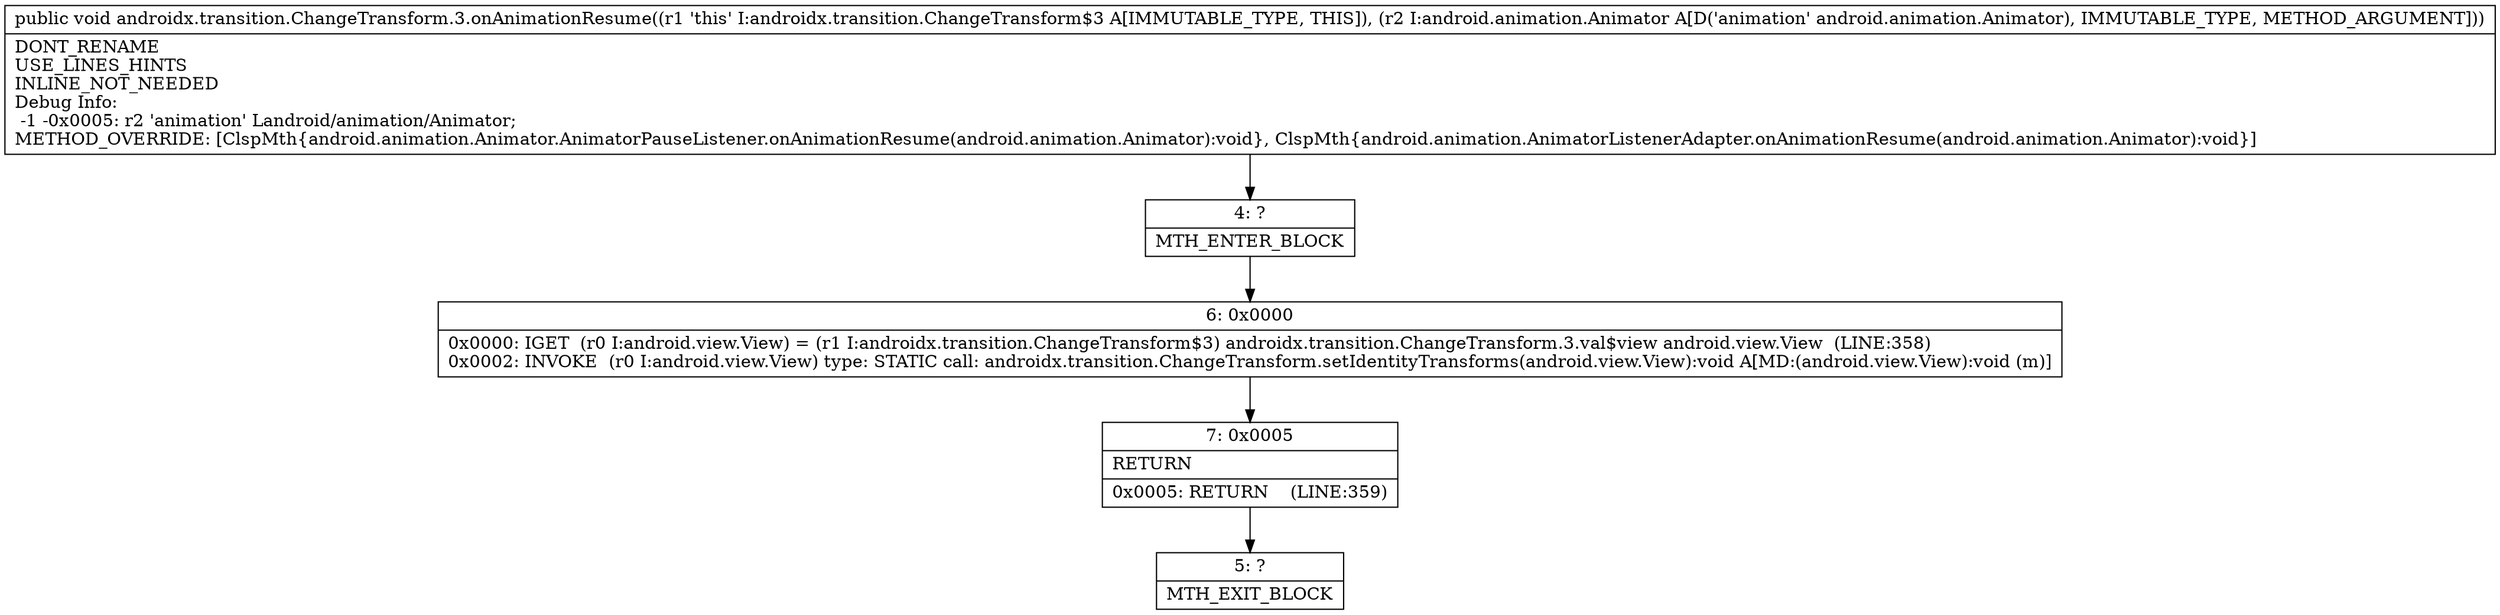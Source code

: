 digraph "CFG forandroidx.transition.ChangeTransform.3.onAnimationResume(Landroid\/animation\/Animator;)V" {
Node_4 [shape=record,label="{4\:\ ?|MTH_ENTER_BLOCK\l}"];
Node_6 [shape=record,label="{6\:\ 0x0000|0x0000: IGET  (r0 I:android.view.View) = (r1 I:androidx.transition.ChangeTransform$3) androidx.transition.ChangeTransform.3.val$view android.view.View  (LINE:358)\l0x0002: INVOKE  (r0 I:android.view.View) type: STATIC call: androidx.transition.ChangeTransform.setIdentityTransforms(android.view.View):void A[MD:(android.view.View):void (m)]\l}"];
Node_7 [shape=record,label="{7\:\ 0x0005|RETURN\l|0x0005: RETURN    (LINE:359)\l}"];
Node_5 [shape=record,label="{5\:\ ?|MTH_EXIT_BLOCK\l}"];
MethodNode[shape=record,label="{public void androidx.transition.ChangeTransform.3.onAnimationResume((r1 'this' I:androidx.transition.ChangeTransform$3 A[IMMUTABLE_TYPE, THIS]), (r2 I:android.animation.Animator A[D('animation' android.animation.Animator), IMMUTABLE_TYPE, METHOD_ARGUMENT]))  | DONT_RENAME\lUSE_LINES_HINTS\lINLINE_NOT_NEEDED\lDebug Info:\l  \-1 \-0x0005: r2 'animation' Landroid\/animation\/Animator;\lMETHOD_OVERRIDE: [ClspMth\{android.animation.Animator.AnimatorPauseListener.onAnimationResume(android.animation.Animator):void\}, ClspMth\{android.animation.AnimatorListenerAdapter.onAnimationResume(android.animation.Animator):void\}]\l}"];
MethodNode -> Node_4;Node_4 -> Node_6;
Node_6 -> Node_7;
Node_7 -> Node_5;
}

